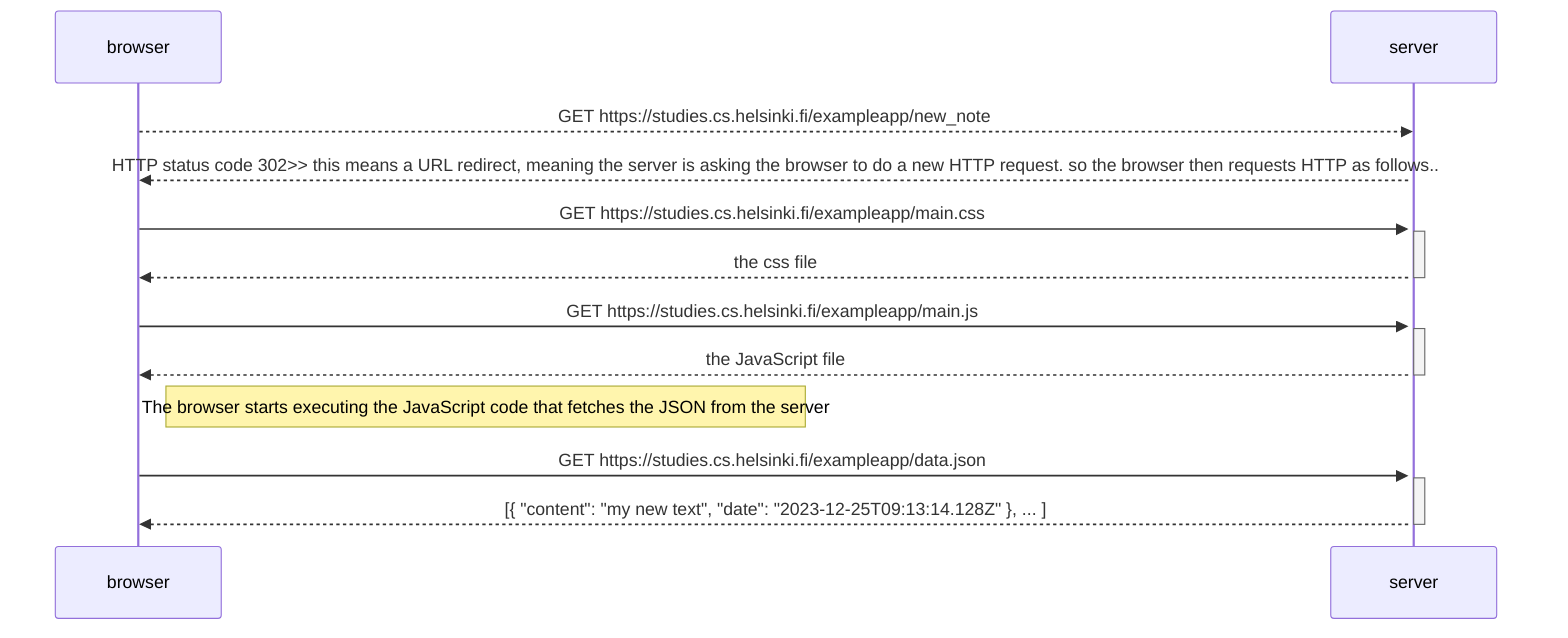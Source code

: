 sequenceDiagram

    participant browser
    participant server

    browser-->>server: GET https://studies.cs.helsinki.fi/exampleapp/new_note
    activate server
    server-->>browser: HTTP status code 302>> this means a URL redirect, meaning the server is asking the browser to do a new HTTP request. so the browser then requests HTTP as follows..

    browser->>server: GET https://studies.cs.helsinki.fi/exampleapp/main.css
    activate server
    server-->>browser: the css file
    deactivate server

    browser->>server: GET https://studies.cs.helsinki.fi/exampleapp/main.js
    activate server
    server-->>browser: the JavaScript file
    deactivate server

    Note right of browser: The browser starts executing the JavaScript code that fetches the JSON from the server

    browser->>server: GET https://studies.cs.helsinki.fi/exampleapp/data.json
    activate server
    server-->>browser: [{ "content": "my new text", "date": "2023-12-25T09:13:14.128Z" }, ... ]
    deactivate server